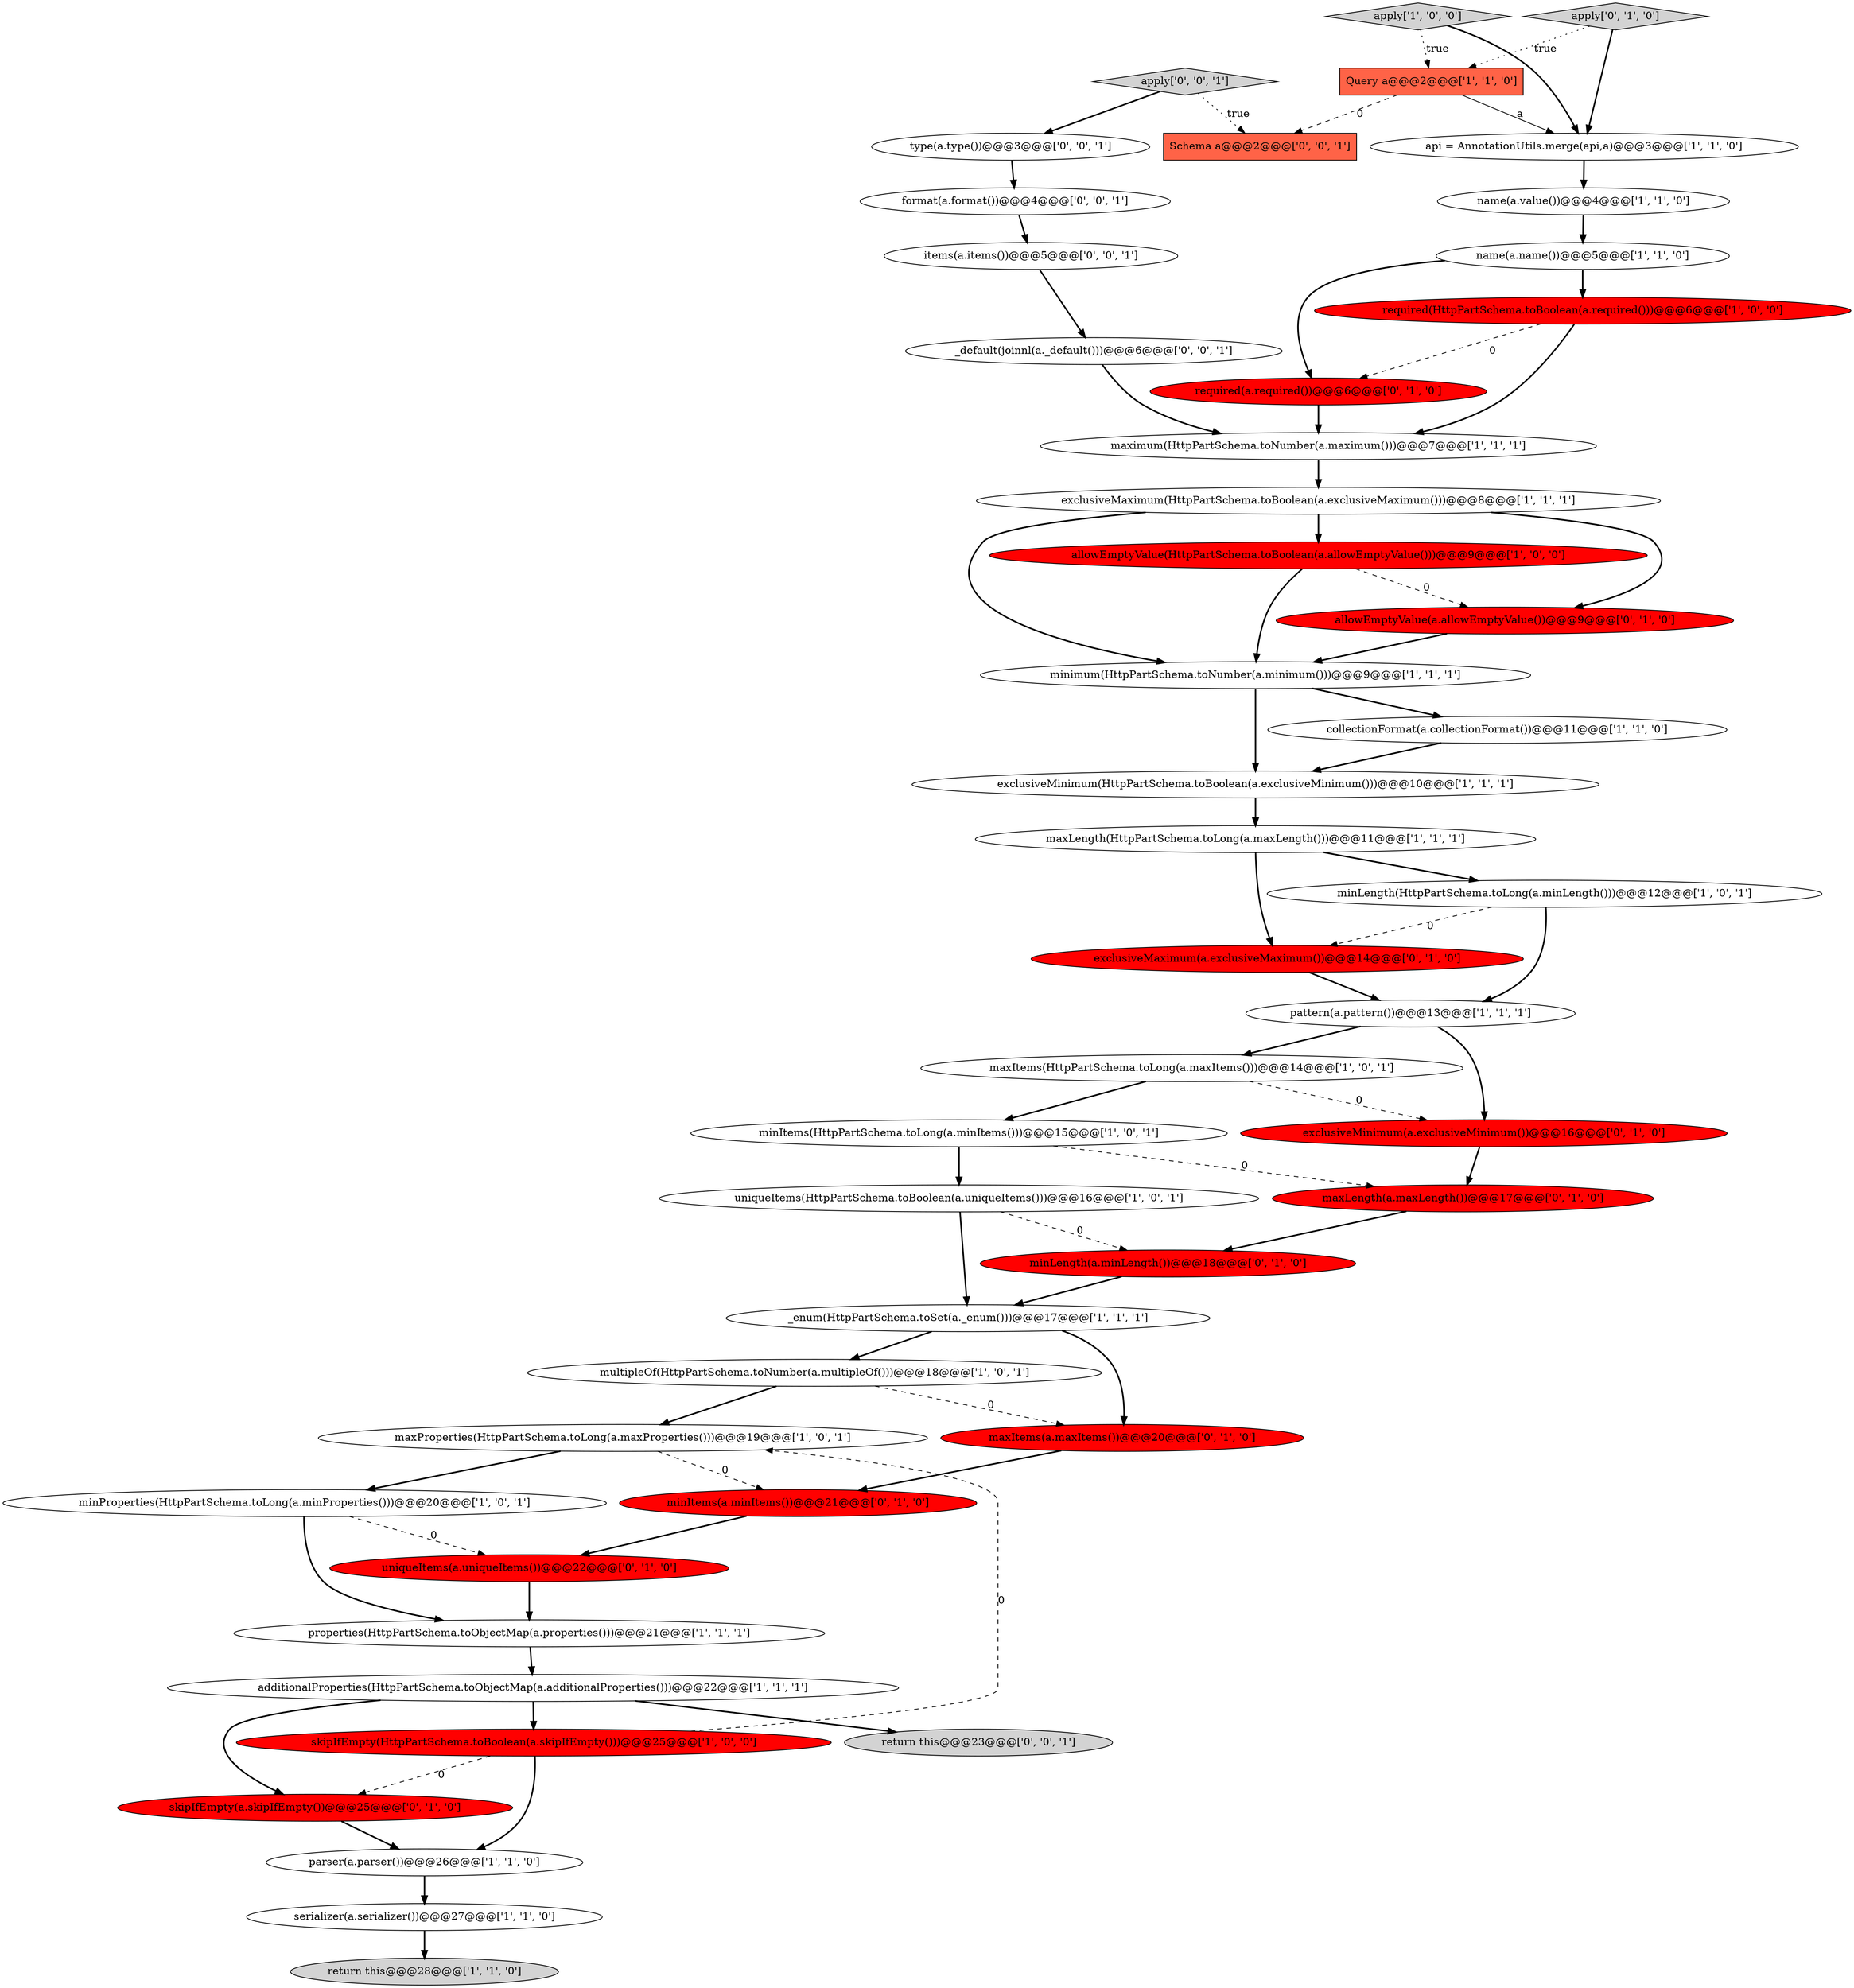 digraph {
20 [style = filled, label = "maxItems(HttpPartSchema.toLong(a.maxItems()))@@@14@@@['1', '0', '1']", fillcolor = white, shape = ellipse image = "AAA0AAABBB1BBB"];
37 [style = filled, label = "maxLength(a.maxLength())@@@17@@@['0', '1', '0']", fillcolor = red, shape = ellipse image = "AAA1AAABBB2BBB"];
15 [style = filled, label = "minimum(HttpPartSchema.toNumber(a.minimum()))@@@9@@@['1', '1', '1']", fillcolor = white, shape = ellipse image = "AAA0AAABBB1BBB"];
7 [style = filled, label = "minProperties(HttpPartSchema.toLong(a.minProperties()))@@@20@@@['1', '0', '1']", fillcolor = white, shape = ellipse image = "AAA0AAABBB1BBB"];
10 [style = filled, label = "allowEmptyValue(HttpPartSchema.toBoolean(a.allowEmptyValue()))@@@9@@@['1', '0', '0']", fillcolor = red, shape = ellipse image = "AAA1AAABBB1BBB"];
33 [style = filled, label = "skipIfEmpty(a.skipIfEmpty())@@@25@@@['0', '1', '0']", fillcolor = red, shape = ellipse image = "AAA1AAABBB2BBB"];
30 [style = filled, label = "minItems(a.minItems())@@@21@@@['0', '1', '0']", fillcolor = red, shape = ellipse image = "AAA1AAABBB2BBB"];
16 [style = filled, label = "pattern(a.pattern())@@@13@@@['1', '1', '1']", fillcolor = white, shape = ellipse image = "AAA0AAABBB1BBB"];
38 [style = filled, label = "minLength(a.minLength())@@@18@@@['0', '1', '0']", fillcolor = red, shape = ellipse image = "AAA1AAABBB2BBB"];
29 [style = filled, label = "exclusiveMinimum(a.exclusiveMinimum())@@@16@@@['0', '1', '0']", fillcolor = red, shape = ellipse image = "AAA1AAABBB2BBB"];
32 [style = filled, label = "exclusiveMaximum(a.exclusiveMaximum())@@@14@@@['0', '1', '0']", fillcolor = red, shape = ellipse image = "AAA1AAABBB2BBB"];
23 [style = filled, label = "serializer(a.serializer())@@@27@@@['1', '1', '0']", fillcolor = white, shape = ellipse image = "AAA0AAABBB1BBB"];
43 [style = filled, label = "apply['0', '0', '1']", fillcolor = lightgray, shape = diamond image = "AAA0AAABBB3BBB"];
42 [style = filled, label = "_default(joinnl(a._default()))@@@6@@@['0', '0', '1']", fillcolor = white, shape = ellipse image = "AAA0AAABBB3BBB"];
18 [style = filled, label = "return this@@@28@@@['1', '1', '0']", fillcolor = lightgray, shape = ellipse image = "AAA0AAABBB1BBB"];
45 [style = filled, label = "type(a.type())@@@3@@@['0', '0', '1']", fillcolor = white, shape = ellipse image = "AAA0AAABBB3BBB"];
6 [style = filled, label = "required(HttpPartSchema.toBoolean(a.required()))@@@6@@@['1', '0', '0']", fillcolor = red, shape = ellipse image = "AAA1AAABBB1BBB"];
26 [style = filled, label = "maxProperties(HttpPartSchema.toLong(a.maxProperties()))@@@19@@@['1', '0', '1']", fillcolor = white, shape = ellipse image = "AAA0AAABBB1BBB"];
17 [style = filled, label = "apply['1', '0', '0']", fillcolor = lightgray, shape = diamond image = "AAA0AAABBB1BBB"];
13 [style = filled, label = "name(a.name())@@@5@@@['1', '1', '0']", fillcolor = white, shape = ellipse image = "AAA0AAABBB1BBB"];
36 [style = filled, label = "apply['0', '1', '0']", fillcolor = lightgray, shape = diamond image = "AAA0AAABBB2BBB"];
3 [style = filled, label = "uniqueItems(HttpPartSchema.toBoolean(a.uniqueItems()))@@@16@@@['1', '0', '1']", fillcolor = white, shape = ellipse image = "AAA0AAABBB1BBB"];
31 [style = filled, label = "allowEmptyValue(a.allowEmptyValue())@@@9@@@['0', '1', '0']", fillcolor = red, shape = ellipse image = "AAA1AAABBB2BBB"];
39 [style = filled, label = "Schema a@@@2@@@['0', '0', '1']", fillcolor = tomato, shape = box image = "AAA0AAABBB3BBB"];
2 [style = filled, label = "parser(a.parser())@@@26@@@['1', '1', '0']", fillcolor = white, shape = ellipse image = "AAA0AAABBB1BBB"];
21 [style = filled, label = "exclusiveMinimum(HttpPartSchema.toBoolean(a.exclusiveMinimum()))@@@10@@@['1', '1', '1']", fillcolor = white, shape = ellipse image = "AAA0AAABBB1BBB"];
25 [style = filled, label = "collectionFormat(a.collectionFormat())@@@11@@@['1', '1', '0']", fillcolor = white, shape = ellipse image = "AAA0AAABBB1BBB"];
34 [style = filled, label = "required(a.required())@@@6@@@['0', '1', '0']", fillcolor = red, shape = ellipse image = "AAA1AAABBB2BBB"];
24 [style = filled, label = "Query a@@@2@@@['1', '1', '0']", fillcolor = tomato, shape = box image = "AAA0AAABBB1BBB"];
12 [style = filled, label = "api = AnnotationUtils.merge(api,a)@@@3@@@['1', '1', '0']", fillcolor = white, shape = ellipse image = "AAA0AAABBB1BBB"];
4 [style = filled, label = "skipIfEmpty(HttpPartSchema.toBoolean(a.skipIfEmpty()))@@@25@@@['1', '0', '0']", fillcolor = red, shape = ellipse image = "AAA1AAABBB1BBB"];
19 [style = filled, label = "maxLength(HttpPartSchema.toLong(a.maxLength()))@@@11@@@['1', '1', '1']", fillcolor = white, shape = ellipse image = "AAA0AAABBB1BBB"];
40 [style = filled, label = "items(a.items())@@@5@@@['0', '0', '1']", fillcolor = white, shape = ellipse image = "AAA0AAABBB3BBB"];
41 [style = filled, label = "return this@@@23@@@['0', '0', '1']", fillcolor = lightgray, shape = ellipse image = "AAA0AAABBB3BBB"];
11 [style = filled, label = "multipleOf(HttpPartSchema.toNumber(a.multipleOf()))@@@18@@@['1', '0', '1']", fillcolor = white, shape = ellipse image = "AAA0AAABBB1BBB"];
9 [style = filled, label = "additionalProperties(HttpPartSchema.toObjectMap(a.additionalProperties()))@@@22@@@['1', '1', '1']", fillcolor = white, shape = ellipse image = "AAA0AAABBB1BBB"];
27 [style = filled, label = "minItems(HttpPartSchema.toLong(a.minItems()))@@@15@@@['1', '0', '1']", fillcolor = white, shape = ellipse image = "AAA0AAABBB1BBB"];
0 [style = filled, label = "minLength(HttpPartSchema.toLong(a.minLength()))@@@12@@@['1', '0', '1']", fillcolor = white, shape = ellipse image = "AAA0AAABBB1BBB"];
1 [style = filled, label = "_enum(HttpPartSchema.toSet(a._enum()))@@@17@@@['1', '1', '1']", fillcolor = white, shape = ellipse image = "AAA0AAABBB1BBB"];
14 [style = filled, label = "exclusiveMaximum(HttpPartSchema.toBoolean(a.exclusiveMaximum()))@@@8@@@['1', '1', '1']", fillcolor = white, shape = ellipse image = "AAA0AAABBB1BBB"];
5 [style = filled, label = "properties(HttpPartSchema.toObjectMap(a.properties()))@@@21@@@['1', '1', '1']", fillcolor = white, shape = ellipse image = "AAA0AAABBB1BBB"];
44 [style = filled, label = "format(a.format())@@@4@@@['0', '0', '1']", fillcolor = white, shape = ellipse image = "AAA0AAABBB3BBB"];
28 [style = filled, label = "maxItems(a.maxItems())@@@20@@@['0', '1', '0']", fillcolor = red, shape = ellipse image = "AAA1AAABBB2BBB"];
8 [style = filled, label = "name(a.value())@@@4@@@['1', '1', '0']", fillcolor = white, shape = ellipse image = "AAA0AAABBB1BBB"];
22 [style = filled, label = "maximum(HttpPartSchema.toNumber(a.maximum()))@@@7@@@['1', '1', '1']", fillcolor = white, shape = ellipse image = "AAA0AAABBB1BBB"];
35 [style = filled, label = "uniqueItems(a.uniqueItems())@@@22@@@['0', '1', '0']", fillcolor = red, shape = ellipse image = "AAA1AAABBB2BBB"];
13->34 [style = bold, label=""];
0->16 [style = bold, label=""];
10->15 [style = bold, label=""];
24->12 [style = solid, label="a"];
26->7 [style = bold, label=""];
21->19 [style = bold, label=""];
3->1 [style = bold, label=""];
5->9 [style = bold, label=""];
28->30 [style = bold, label=""];
6->22 [style = bold, label=""];
9->33 [style = bold, label=""];
15->25 [style = bold, label=""];
15->21 [style = bold, label=""];
9->4 [style = bold, label=""];
16->29 [style = bold, label=""];
0->32 [style = dashed, label="0"];
27->3 [style = bold, label=""];
3->38 [style = dashed, label="0"];
44->40 [style = bold, label=""];
10->31 [style = dashed, label="0"];
14->10 [style = bold, label=""];
4->2 [style = bold, label=""];
29->37 [style = bold, label=""];
36->12 [style = bold, label=""];
8->13 [style = bold, label=""];
32->16 [style = bold, label=""];
6->34 [style = dashed, label="0"];
24->39 [style = dashed, label="0"];
4->26 [style = dashed, label="0"];
31->15 [style = bold, label=""];
45->44 [style = bold, label=""];
4->33 [style = dashed, label="0"];
43->45 [style = bold, label=""];
20->29 [style = dashed, label="0"];
19->0 [style = bold, label=""];
1->11 [style = bold, label=""];
34->22 [style = bold, label=""];
20->27 [style = bold, label=""];
38->1 [style = bold, label=""];
27->37 [style = dashed, label="0"];
9->41 [style = bold, label=""];
35->5 [style = bold, label=""];
2->23 [style = bold, label=""];
11->28 [style = dashed, label="0"];
26->30 [style = dashed, label="0"];
1->28 [style = bold, label=""];
7->5 [style = bold, label=""];
17->12 [style = bold, label=""];
19->32 [style = bold, label=""];
30->35 [style = bold, label=""];
43->39 [style = dotted, label="true"];
12->8 [style = bold, label=""];
37->38 [style = bold, label=""];
7->35 [style = dashed, label="0"];
14->31 [style = bold, label=""];
14->15 [style = bold, label=""];
42->22 [style = bold, label=""];
13->6 [style = bold, label=""];
22->14 [style = bold, label=""];
16->20 [style = bold, label=""];
36->24 [style = dotted, label="true"];
40->42 [style = bold, label=""];
23->18 [style = bold, label=""];
33->2 [style = bold, label=""];
17->24 [style = dotted, label="true"];
25->21 [style = bold, label=""];
11->26 [style = bold, label=""];
}
